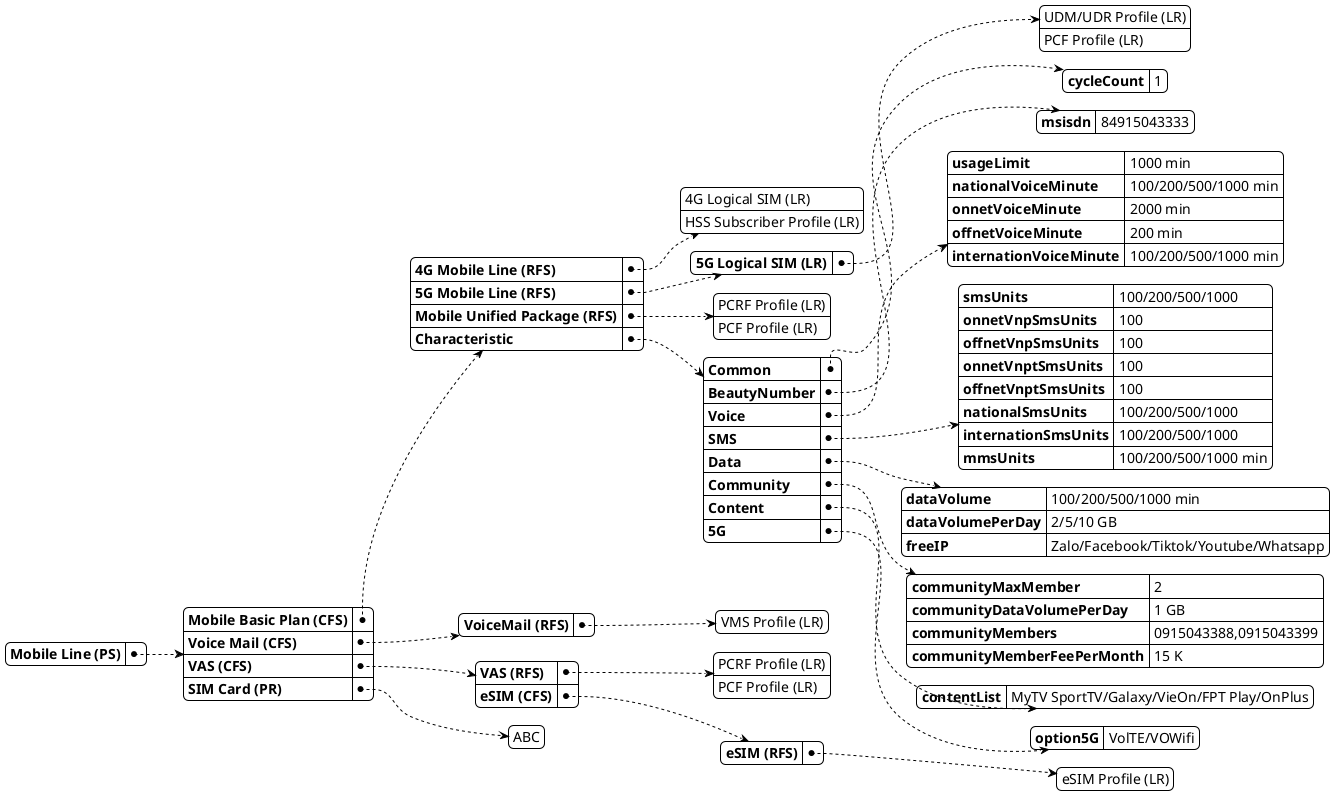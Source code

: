 @startyaml
!theme plain

Mobile Line (PS):
    Mobile Basic Plan (CFS):
        4G Mobile Line (RFS):
            - 4G Logical SIM (LR)
            - HSS Subscriber Profile (LR)
        5G Mobile Line (RFS):
            5G Logical SIM (LR):
                - UDM/UDR Profile (LR)
                - PCF Profile (LR)
        Mobile Unified Package (RFS):
            - PCRF Profile (LR)
            - PCF Profile (LR)
        Characteristic:
            Common:
                cycleCount:1
            BeautyNumber: 
                msisdn:84915043333
            Voice:
                usageLimit:1000 min
                nationalVoiceMinute: 100/200/500/1000 min
                onnetVoiceMinute:2000 min
                offnetVoiceMinute:200 min
                internationVoiceMinute: 100/200/500/1000 min
            SMS:
                smsUnits: 100/200/500/1000
                onnetVnpSmsUnits:100
                offnetVnpSmsUnits:100
                onnetVnptSmsUnits:100
                offnetVnptSmsUnits:100
                nationalSmsUnits: 100/200/500/1000
                internationSmsUnits: 100/200/500/1000 
                mmsUnits: 100/200/500/1000 min
            Data:
                dataVolume: 100/200/500/1000 min
                dataVolumePerDay:2/5/10 GB
                freeIP:Zalo/Facebook/Tiktok/Youtube/Whatsapp
            Community:
                communityMaxMember:2    
                communityDataVolumePerDay:1 GB
                communityMembers:0915043388,0915043399
                communityMemberFeePerMonth:15 K
            Content:
                contentList: MyTV SportTV/Galaxy/VieOn/FPT Play/OnPlus
            5G:
                option5G:VolTE/VOWifi
    Voice Mail (CFS):
        VoiceMail (RFS):
            - VMS Profile (LR)
    VAS (CFS):
        VAS (RFS):
            - PCRF Profile (LR)
            - PCF Profile (LR)
        eSIM (CFS):
            eSIM (RFS):
                - eSIM Profile (LR)
    SIM Card (PR):
        - ABC
@endyaml